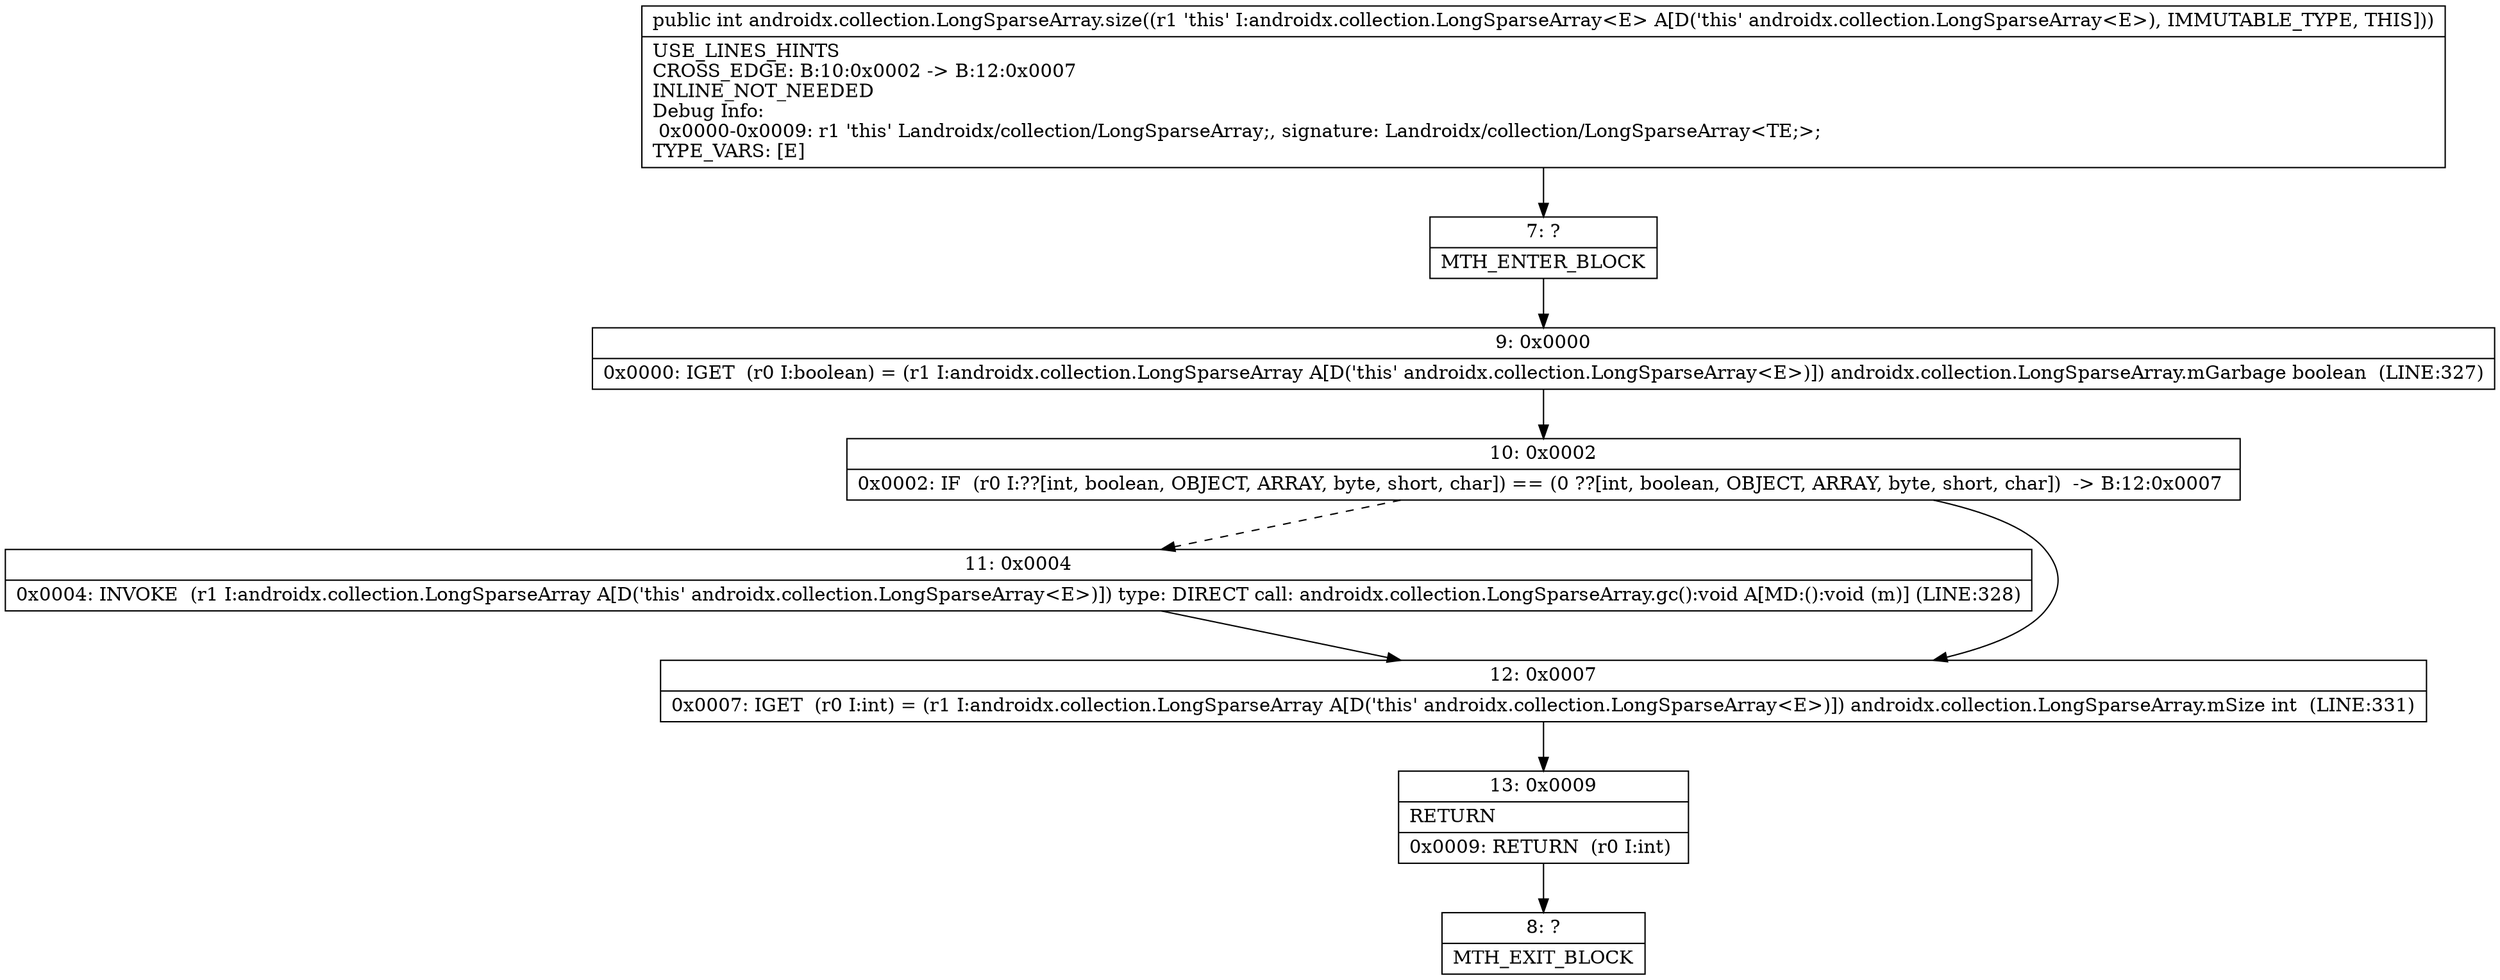 digraph "CFG forandroidx.collection.LongSparseArray.size()I" {
Node_7 [shape=record,label="{7\:\ ?|MTH_ENTER_BLOCK\l}"];
Node_9 [shape=record,label="{9\:\ 0x0000|0x0000: IGET  (r0 I:boolean) = (r1 I:androidx.collection.LongSparseArray A[D('this' androidx.collection.LongSparseArray\<E\>)]) androidx.collection.LongSparseArray.mGarbage boolean  (LINE:327)\l}"];
Node_10 [shape=record,label="{10\:\ 0x0002|0x0002: IF  (r0 I:??[int, boolean, OBJECT, ARRAY, byte, short, char]) == (0 ??[int, boolean, OBJECT, ARRAY, byte, short, char])  \-\> B:12:0x0007 \l}"];
Node_11 [shape=record,label="{11\:\ 0x0004|0x0004: INVOKE  (r1 I:androidx.collection.LongSparseArray A[D('this' androidx.collection.LongSparseArray\<E\>)]) type: DIRECT call: androidx.collection.LongSparseArray.gc():void A[MD:():void (m)] (LINE:328)\l}"];
Node_12 [shape=record,label="{12\:\ 0x0007|0x0007: IGET  (r0 I:int) = (r1 I:androidx.collection.LongSparseArray A[D('this' androidx.collection.LongSparseArray\<E\>)]) androidx.collection.LongSparseArray.mSize int  (LINE:331)\l}"];
Node_13 [shape=record,label="{13\:\ 0x0009|RETURN\l|0x0009: RETURN  (r0 I:int) \l}"];
Node_8 [shape=record,label="{8\:\ ?|MTH_EXIT_BLOCK\l}"];
MethodNode[shape=record,label="{public int androidx.collection.LongSparseArray.size((r1 'this' I:androidx.collection.LongSparseArray\<E\> A[D('this' androidx.collection.LongSparseArray\<E\>), IMMUTABLE_TYPE, THIS]))  | USE_LINES_HINTS\lCROSS_EDGE: B:10:0x0002 \-\> B:12:0x0007\lINLINE_NOT_NEEDED\lDebug Info:\l  0x0000\-0x0009: r1 'this' Landroidx\/collection\/LongSparseArray;, signature: Landroidx\/collection\/LongSparseArray\<TE;\>;\lTYPE_VARS: [E]\l}"];
MethodNode -> Node_7;Node_7 -> Node_9;
Node_9 -> Node_10;
Node_10 -> Node_11[style=dashed];
Node_10 -> Node_12;
Node_11 -> Node_12;
Node_12 -> Node_13;
Node_13 -> Node_8;
}

